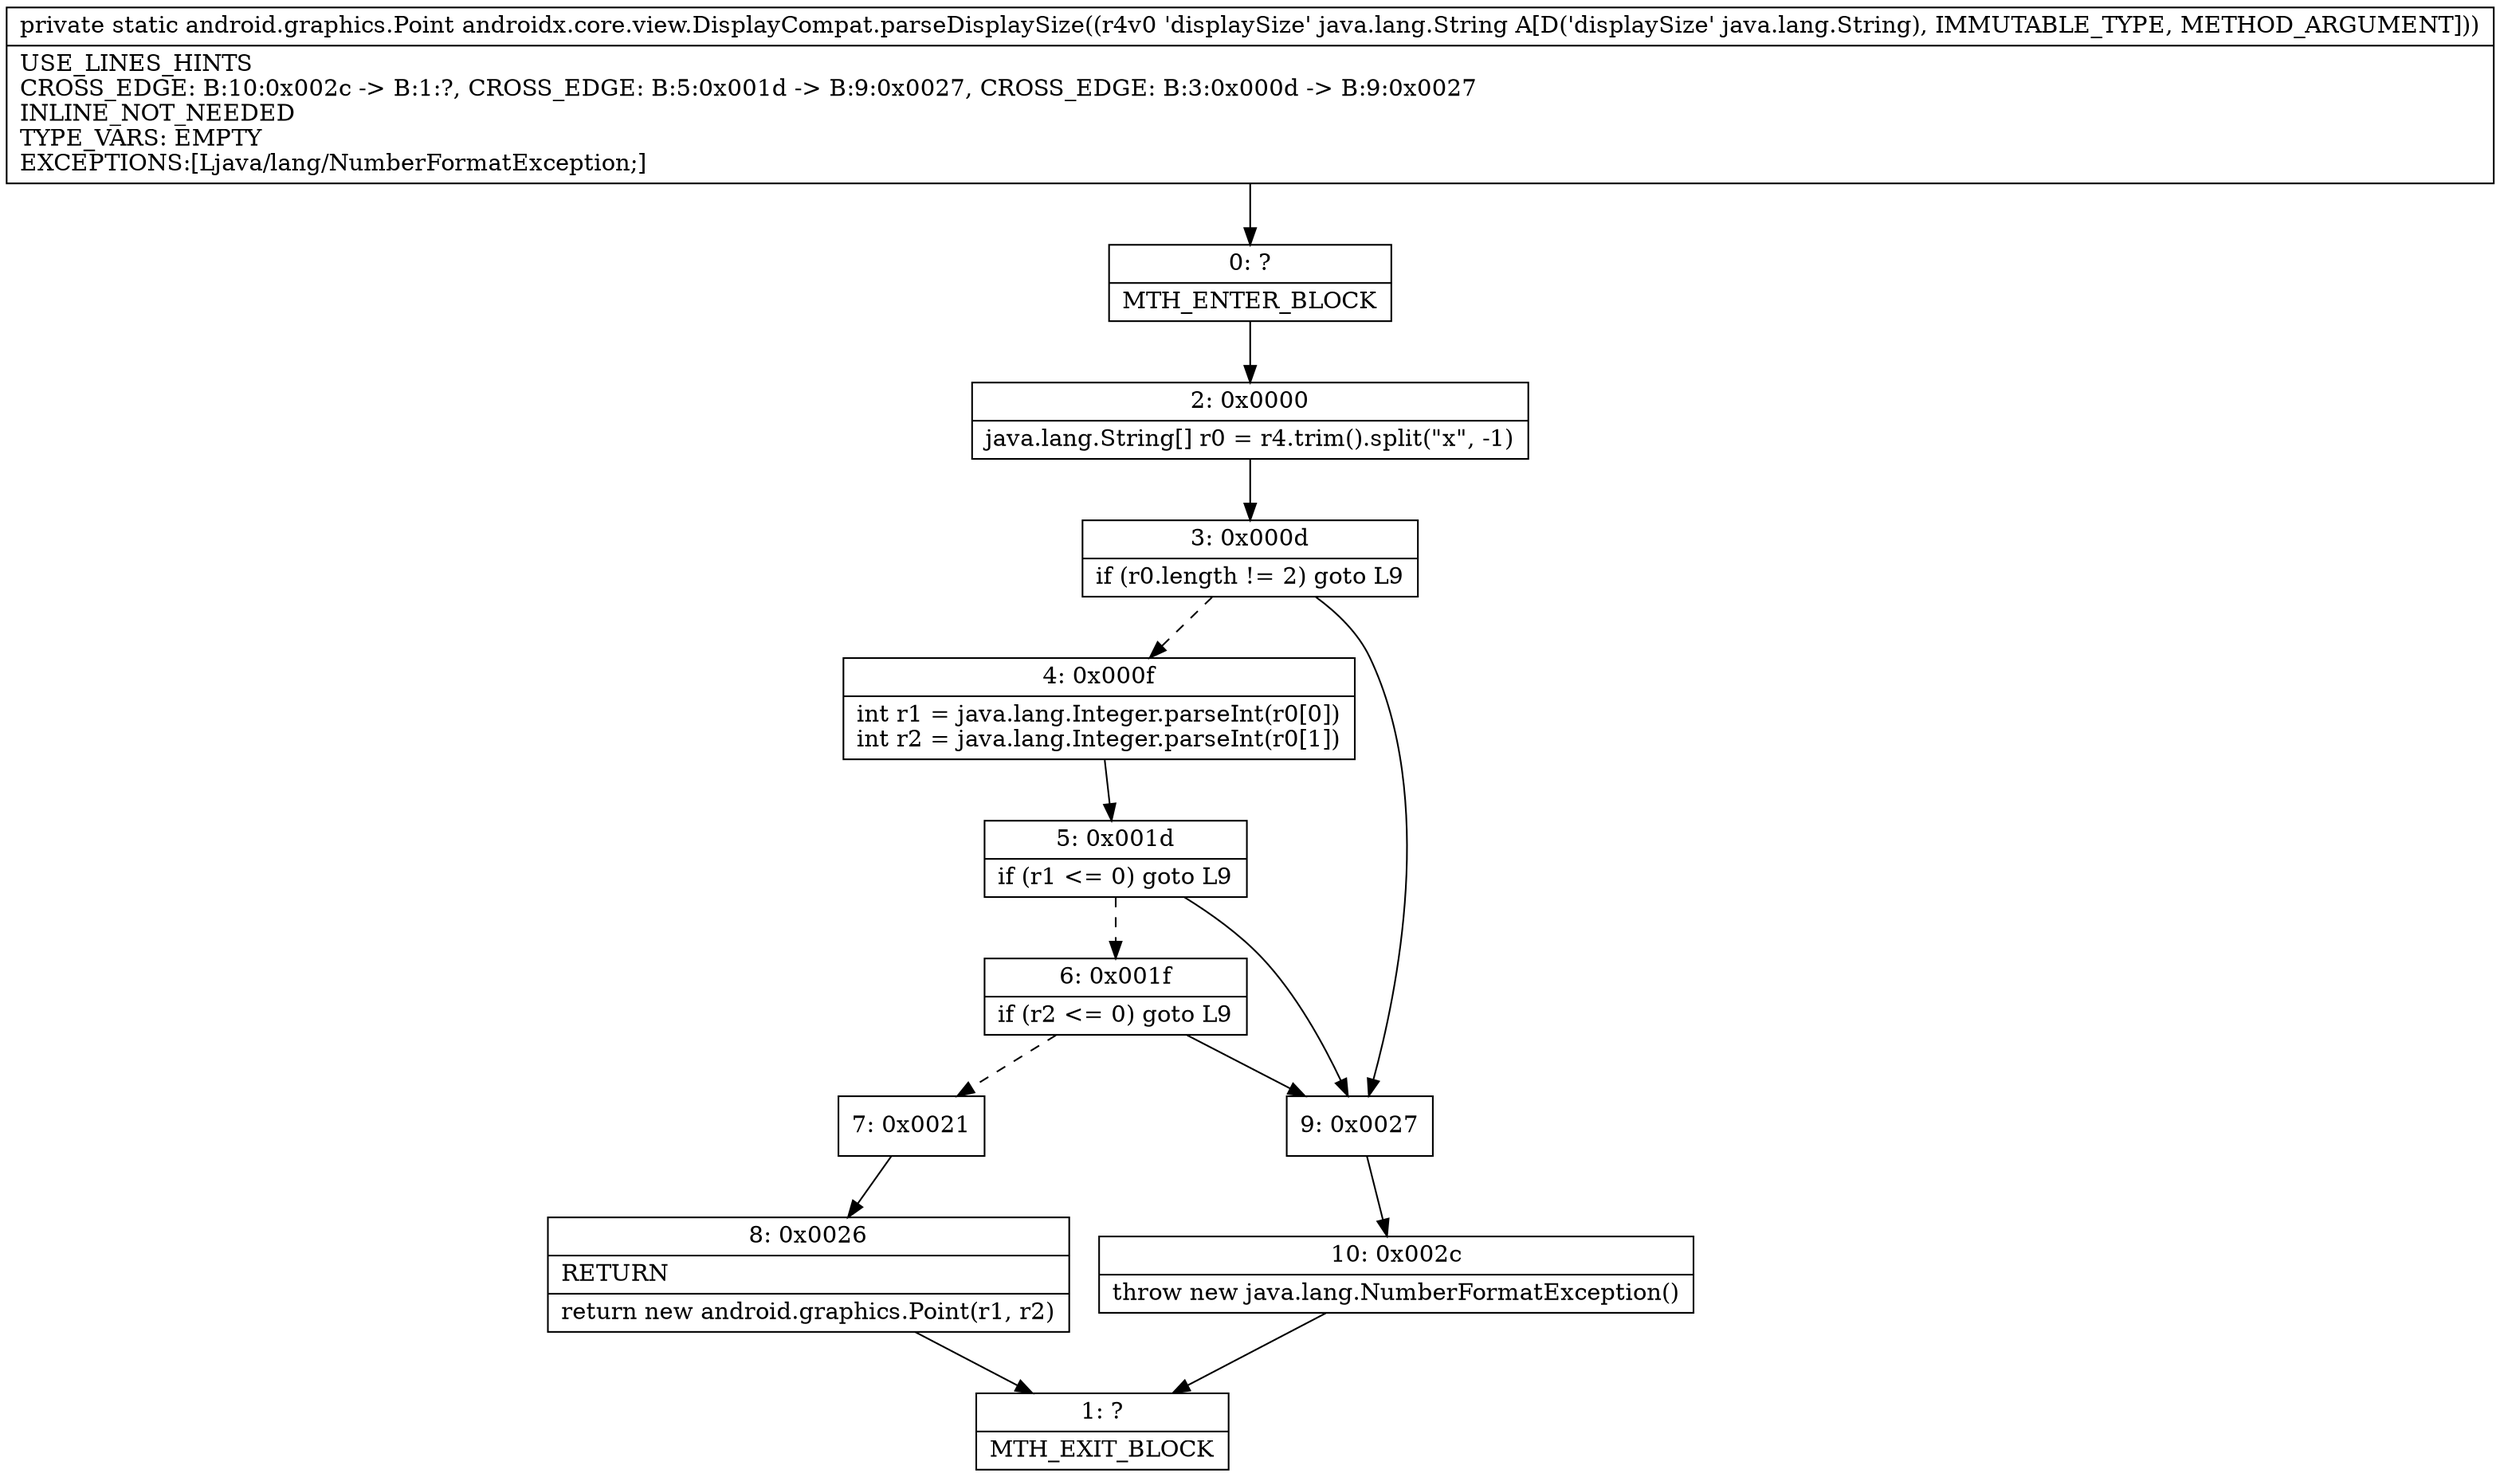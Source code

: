 digraph "CFG forandroidx.core.view.DisplayCompat.parseDisplaySize(Ljava\/lang\/String;)Landroid\/graphics\/Point;" {
Node_0 [shape=record,label="{0\:\ ?|MTH_ENTER_BLOCK\l}"];
Node_2 [shape=record,label="{2\:\ 0x0000|java.lang.String[] r0 = r4.trim().split(\"x\", \-1)\l}"];
Node_3 [shape=record,label="{3\:\ 0x000d|if (r0.length != 2) goto L9\l}"];
Node_4 [shape=record,label="{4\:\ 0x000f|int r1 = java.lang.Integer.parseInt(r0[0])\lint r2 = java.lang.Integer.parseInt(r0[1])\l}"];
Node_5 [shape=record,label="{5\:\ 0x001d|if (r1 \<= 0) goto L9\l}"];
Node_6 [shape=record,label="{6\:\ 0x001f|if (r2 \<= 0) goto L9\l}"];
Node_7 [shape=record,label="{7\:\ 0x0021}"];
Node_8 [shape=record,label="{8\:\ 0x0026|RETURN\l|return new android.graphics.Point(r1, r2)\l}"];
Node_1 [shape=record,label="{1\:\ ?|MTH_EXIT_BLOCK\l}"];
Node_9 [shape=record,label="{9\:\ 0x0027}"];
Node_10 [shape=record,label="{10\:\ 0x002c|throw new java.lang.NumberFormatException()\l}"];
MethodNode[shape=record,label="{private static android.graphics.Point androidx.core.view.DisplayCompat.parseDisplaySize((r4v0 'displaySize' java.lang.String A[D('displaySize' java.lang.String), IMMUTABLE_TYPE, METHOD_ARGUMENT]))  | USE_LINES_HINTS\lCROSS_EDGE: B:10:0x002c \-\> B:1:?, CROSS_EDGE: B:5:0x001d \-\> B:9:0x0027, CROSS_EDGE: B:3:0x000d \-\> B:9:0x0027\lINLINE_NOT_NEEDED\lTYPE_VARS: EMPTY\lEXCEPTIONS:[Ljava\/lang\/NumberFormatException;]\l}"];
MethodNode -> Node_0;Node_0 -> Node_2;
Node_2 -> Node_3;
Node_3 -> Node_4[style=dashed];
Node_3 -> Node_9;
Node_4 -> Node_5;
Node_5 -> Node_6[style=dashed];
Node_5 -> Node_9;
Node_6 -> Node_7[style=dashed];
Node_6 -> Node_9;
Node_7 -> Node_8;
Node_8 -> Node_1;
Node_9 -> Node_10;
Node_10 -> Node_1;
}


